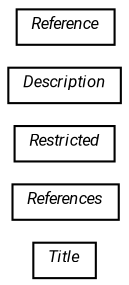 #!/usr/local/bin/dot
#
# Class diagram 
# Generated by UMLGraph version R5_7_2-60-g0e99a6 (http://www.spinellis.gr/umlgraph/)
#

digraph G {
	graph [fontnames="svg"]
	edge [fontname="Roboto",fontsize=7,labelfontname="Roboto",labelfontsize=7,color="black"];
	node [fontname="Roboto",fontcolor="black",fontsize=8,shape=plaintext,margin=0,width=0,height=0];
	nodesep=0.15;
	ranksep=0.25;
	rankdir=LR;
	// de.lmu.ifi.dbs.elki.utilities.documentation.Title
	c558359 [label=<<table title="de.lmu.ifi.dbs.elki.utilities.documentation.Title" border="0" cellborder="1" cellspacing="0" cellpadding="2" href="Title.html" target="_parent">
		<tr><td><table border="0" cellspacing="0" cellpadding="1">
		<tr><td align="center" balign="center"> <font face="Roboto"><i>Title</i></font> </td></tr>
		</table></td></tr>
		</table>>, URL="Title.html"];
	// de.lmu.ifi.dbs.elki.utilities.documentation.References
	c558360 [label=<<table title="de.lmu.ifi.dbs.elki.utilities.documentation.References" border="0" cellborder="1" cellspacing="0" cellpadding="2" href="References.html" target="_parent">
		<tr><td><table border="0" cellspacing="0" cellpadding="1">
		<tr><td align="center" balign="center"> <font face="Roboto"><i>References</i></font> </td></tr>
		</table></td></tr>
		</table>>, URL="References.html"];
	// de.lmu.ifi.dbs.elki.utilities.documentation.Restricted
	c558361 [label=<<table title="de.lmu.ifi.dbs.elki.utilities.documentation.Restricted" border="0" cellborder="1" cellspacing="0" cellpadding="2" href="Restricted.html" target="_parent">
		<tr><td><table border="0" cellspacing="0" cellpadding="1">
		<tr><td align="center" balign="center"> <font face="Roboto"><i>Restricted</i></font> </td></tr>
		</table></td></tr>
		</table>>, URL="Restricted.html"];
	// de.lmu.ifi.dbs.elki.utilities.documentation.Description
	c558362 [label=<<table title="de.lmu.ifi.dbs.elki.utilities.documentation.Description" border="0" cellborder="1" cellspacing="0" cellpadding="2" href="Description.html" target="_parent">
		<tr><td><table border="0" cellspacing="0" cellpadding="1">
		<tr><td align="center" balign="center"> <font face="Roboto"><i>Description</i></font> </td></tr>
		</table></td></tr>
		</table>>, URL="Description.html"];
	// de.lmu.ifi.dbs.elki.utilities.documentation.Reference
	c558363 [label=<<table title="de.lmu.ifi.dbs.elki.utilities.documentation.Reference" border="0" cellborder="1" cellspacing="0" cellpadding="2" href="Reference.html" target="_parent">
		<tr><td><table border="0" cellspacing="0" cellpadding="1">
		<tr><td align="center" balign="center"> <font face="Roboto"><i>Reference</i></font> </td></tr>
		</table></td></tr>
		</table>>, URL="Reference.html"];
}


